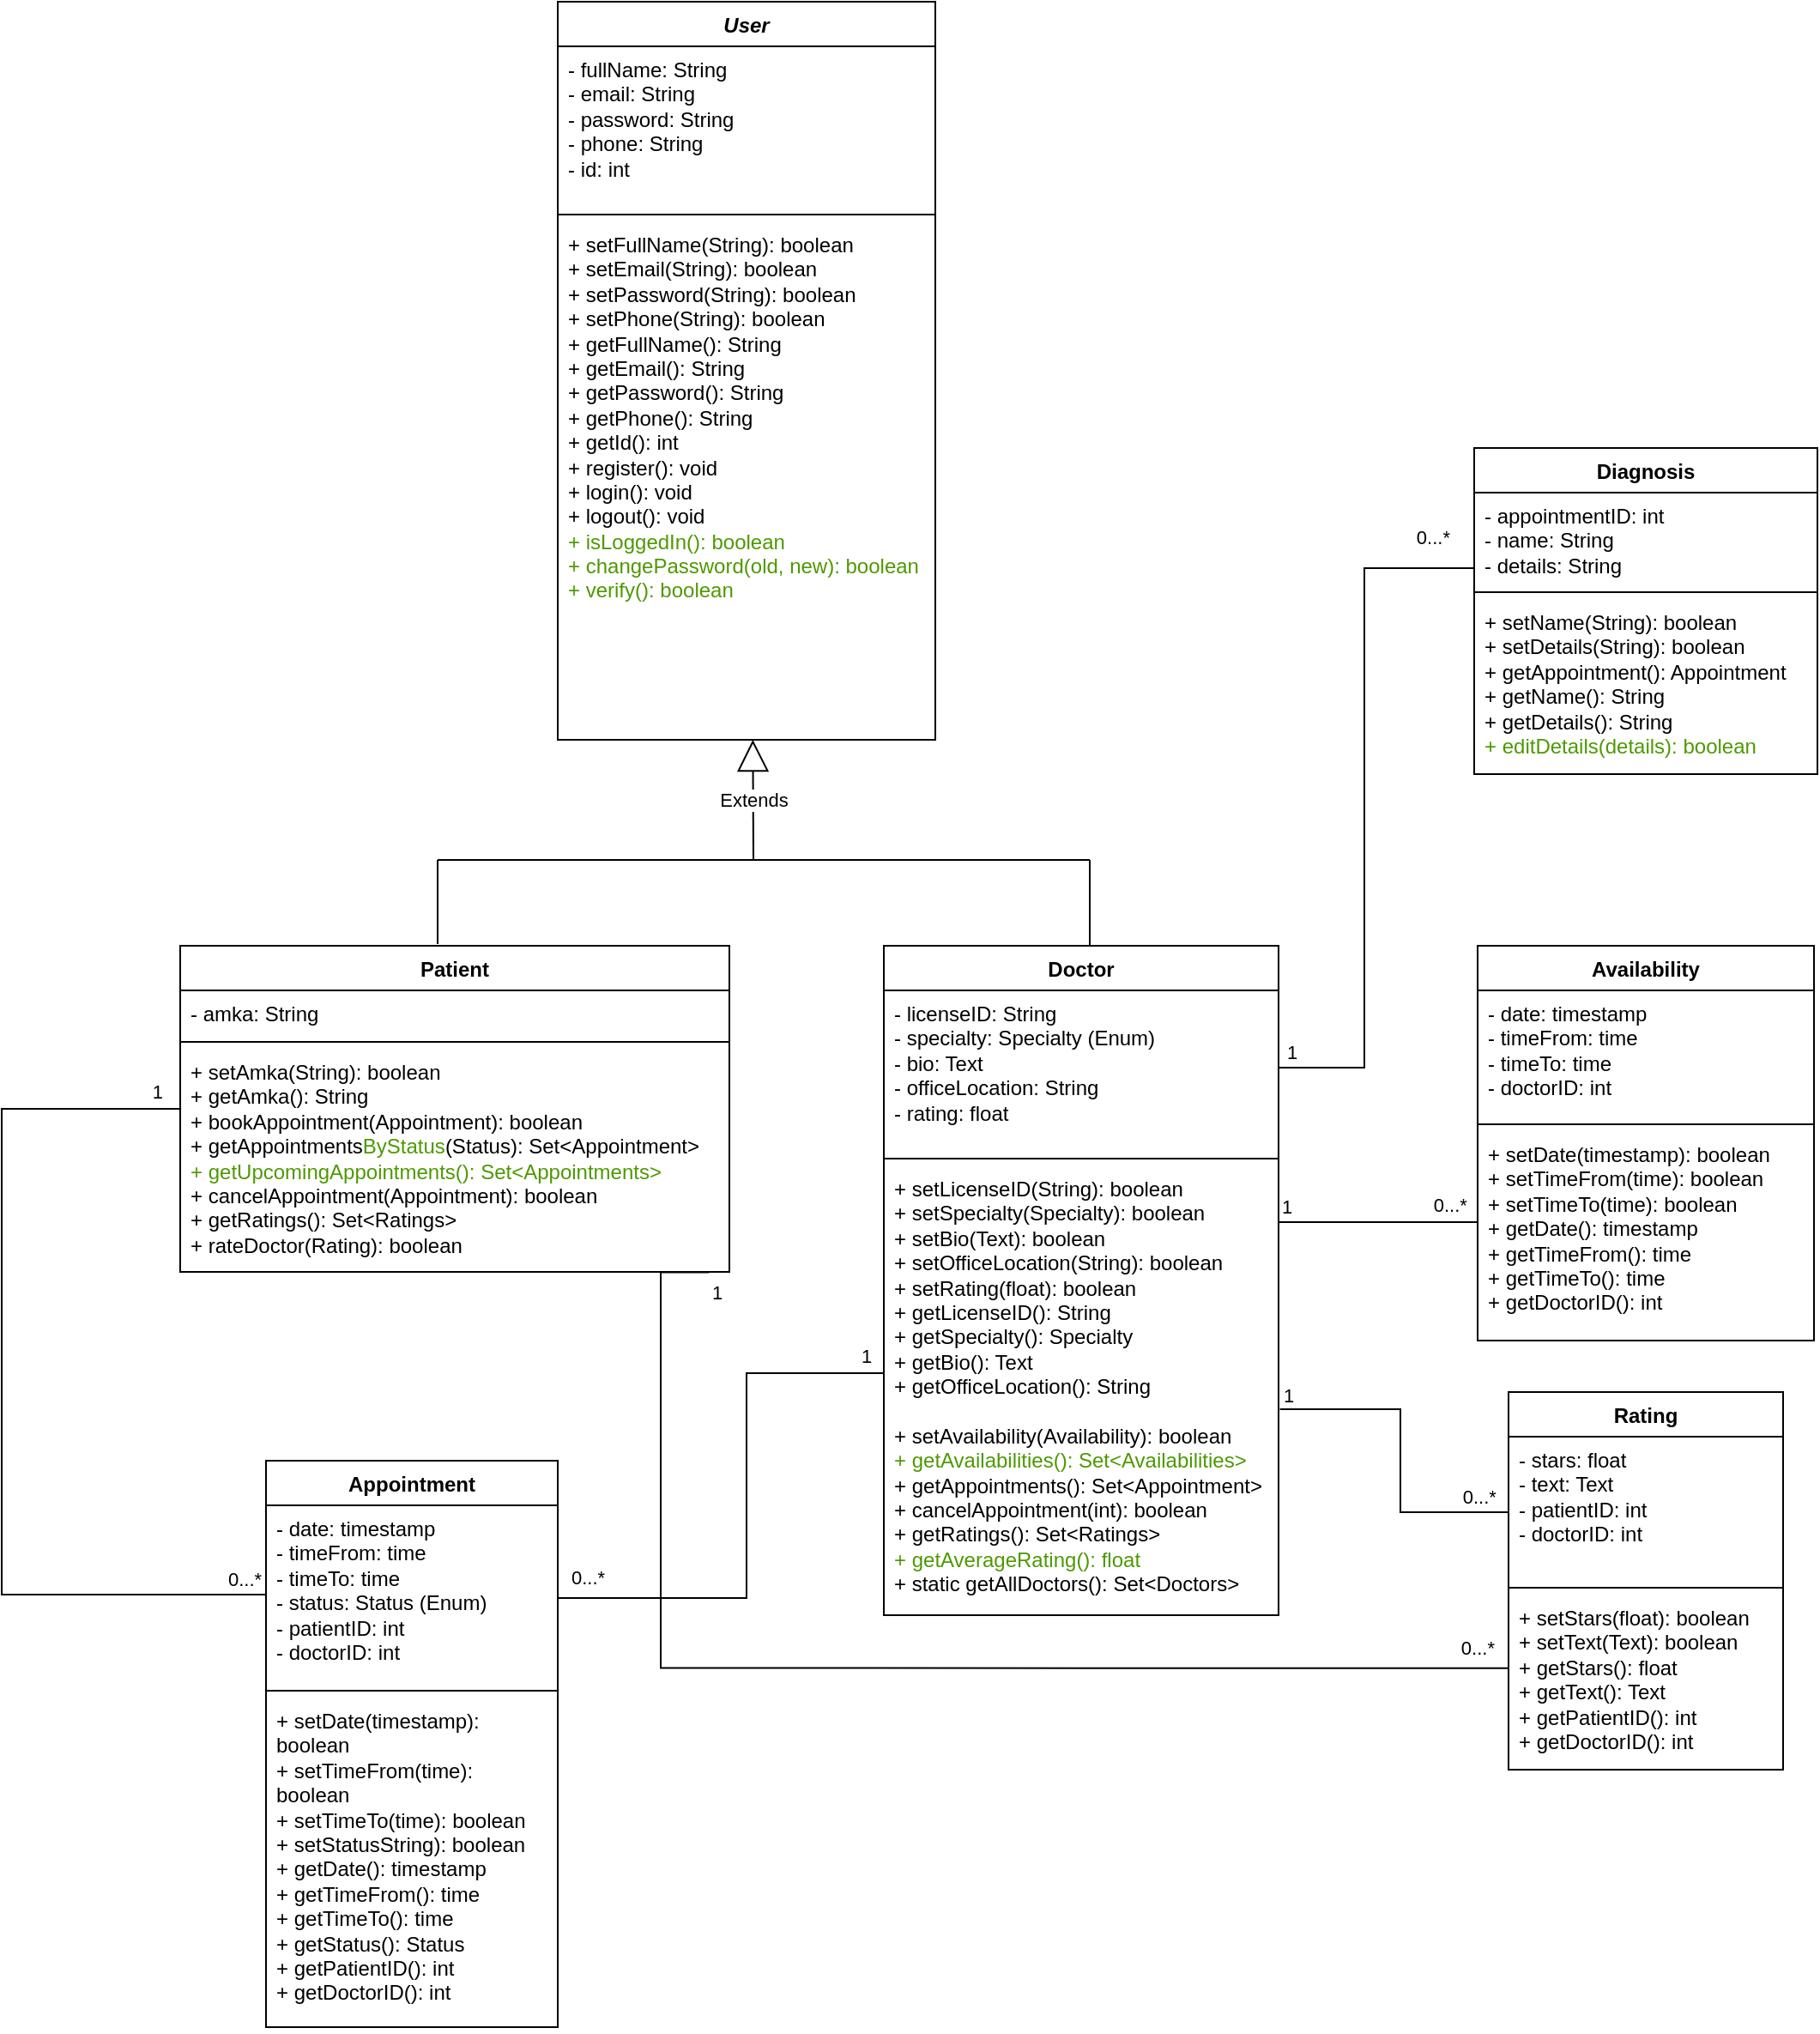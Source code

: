 <mxfile version="27.0.3">
  <diagram name="Σελίδα-1" id="ma7eOHYsg1zkFZsJwAv3">
    <mxGraphModel dx="1981" dy="2783" grid="1" gridSize="10" guides="1" tooltips="1" connect="1" arrows="1" fold="1" page="1" pageScale="1" pageWidth="827" pageHeight="1169" math="0" shadow="0">
      <root>
        <mxCell id="0" />
        <mxCell id="1" parent="0" />
        <mxCell id="nEy-xEynWaODndx7Sjhn-1" value="&lt;i&gt;User&lt;/i&gt;" style="swimlane;fontStyle=1;align=center;verticalAlign=top;childLayout=stackLayout;horizontal=1;startSize=26;horizontalStack=0;resizeParent=1;resizeParentMax=0;resizeLast=0;collapsible=1;marginBottom=0;whiteSpace=wrap;html=1;" parent="1" vertex="1">
          <mxGeometry x="-120" y="-60" width="220" height="430" as="geometry">
            <mxRectangle x="-120" y="40" width="70" height="30" as="alternateBounds" />
          </mxGeometry>
        </mxCell>
        <mxCell id="nEy-xEynWaODndx7Sjhn-2" value="- fullName: String&lt;div&gt;- email: String&lt;/div&gt;&lt;div&gt;- password: String&lt;/div&gt;&lt;div&gt;- phone: String&lt;/div&gt;&lt;div&gt;- id: int&lt;/div&gt;" style="text;strokeColor=none;fillColor=none;align=left;verticalAlign=top;spacingLeft=4;spacingRight=4;overflow=hidden;rotatable=0;points=[[0,0.5],[1,0.5]];portConstraint=eastwest;whiteSpace=wrap;html=1;" parent="nEy-xEynWaODndx7Sjhn-1" vertex="1">
          <mxGeometry y="26" width="220" height="94" as="geometry" />
        </mxCell>
        <mxCell id="nEy-xEynWaODndx7Sjhn-3" value="" style="line;strokeWidth=1;fillColor=none;align=left;verticalAlign=middle;spacingTop=-1;spacingLeft=3;spacingRight=3;rotatable=0;labelPosition=right;points=[];portConstraint=eastwest;strokeColor=inherit;" parent="nEy-xEynWaODndx7Sjhn-1" vertex="1">
          <mxGeometry y="120" width="220" height="8" as="geometry" />
        </mxCell>
        <mxCell id="nEy-xEynWaODndx7Sjhn-4" value="&lt;div&gt;+ setFullName(String): boolean&lt;/div&gt;&lt;div&gt;&lt;div&gt;+ setEmail(String): boolean&lt;/div&gt;&lt;/div&gt;&lt;div&gt;&lt;div&gt;+ setPassword(String): boolean&lt;/div&gt;&lt;/div&gt;&lt;div&gt;&lt;div&gt;+ setPhone(String): boolean&lt;/div&gt;&lt;/div&gt;&lt;div&gt;&lt;div&gt;+ getFullName(): String&lt;/div&gt;&lt;div&gt;+ getEmail(): String&lt;/div&gt;&lt;div&gt;+ getPassword(): String&lt;/div&gt;&lt;div&gt;+ getPhone(): String&lt;/div&gt;&lt;/div&gt;&lt;div&gt;+ getId(): int&lt;/div&gt;+ register(): void&lt;div&gt;+ login(): void&lt;div&gt;+ logout(): void&lt;/div&gt;&lt;div&gt;&lt;font style=&quot;color: rgb(77, 153, 0);&quot;&gt;+ isLoggedIn(): boolean&lt;/font&gt;&lt;/div&gt;&lt;div&gt;&lt;font style=&quot;color: rgb(77, 153, 0);&quot;&gt;+ changePassword(old, new): boolean&lt;/font&gt;&lt;/div&gt;&lt;div&gt;&lt;font color=&quot;#4d9900&quot;&gt;+ verify(): boolean&lt;br&gt;&lt;/font&gt;&lt;div&gt;&lt;br&gt;&lt;/div&gt;&lt;/div&gt;&lt;/div&gt;" style="text;strokeColor=none;fillColor=none;align=left;verticalAlign=top;spacingLeft=4;spacingRight=4;overflow=hidden;rotatable=0;points=[[0,0.5],[1,0.5]];portConstraint=eastwest;whiteSpace=wrap;html=1;" parent="nEy-xEynWaODndx7Sjhn-1" vertex="1">
          <mxGeometry y="128" width="220" height="302" as="geometry" />
        </mxCell>
        <mxCell id="nEy-xEynWaODndx7Sjhn-5" value="Doctor" style="swimlane;fontStyle=1;align=center;verticalAlign=top;childLayout=stackLayout;horizontal=1;startSize=26;horizontalStack=0;resizeParent=1;resizeParentMax=0;resizeLast=0;collapsible=1;marginBottom=0;whiteSpace=wrap;html=1;" parent="1" vertex="1">
          <mxGeometry x="70" y="490" width="230" height="390" as="geometry" />
        </mxCell>
        <mxCell id="nEy-xEynWaODndx7Sjhn-6" value="- licenseID: String&lt;div&gt;- specialty: Specialty (Enum)&lt;/div&gt;&lt;div&gt;- bio: Text&lt;/div&gt;&lt;div&gt;- officeLocation: String&lt;/div&gt;&lt;div&gt;- rating: float&lt;/div&gt;" style="text;strokeColor=none;fillColor=none;align=left;verticalAlign=top;spacingLeft=4;spacingRight=4;overflow=hidden;rotatable=0;points=[[0,0.5],[1,0.5]];portConstraint=eastwest;whiteSpace=wrap;html=1;" parent="nEy-xEynWaODndx7Sjhn-5" vertex="1">
          <mxGeometry y="26" width="230" height="94" as="geometry" />
        </mxCell>
        <mxCell id="nEy-xEynWaODndx7Sjhn-7" value="" style="line;strokeWidth=1;fillColor=none;align=left;verticalAlign=middle;spacingTop=-1;spacingLeft=3;spacingRight=3;rotatable=0;labelPosition=right;points=[];portConstraint=eastwest;strokeColor=inherit;" parent="nEy-xEynWaODndx7Sjhn-5" vertex="1">
          <mxGeometry y="120" width="230" height="8" as="geometry" />
        </mxCell>
        <mxCell id="nEy-xEynWaODndx7Sjhn-8" value="&lt;div&gt;&lt;div&gt;+ setLicenseID(String): boolean&lt;/div&gt;&lt;div&gt;+ setSpecialty(Specialty): boolean&lt;/div&gt;&lt;div&gt;+ setBio(Text):&amp;nbsp;&lt;span style=&quot;background-color: transparent; color: light-dark(rgb(0, 0, 0), rgb(255, 255, 255));&quot;&gt;boolean&lt;/span&gt;&lt;/div&gt;&lt;div&gt;+ setOfficeLocation(String):&amp;nbsp;&lt;span style=&quot;background-color: transparent; color: light-dark(rgb(0, 0, 0), rgb(255, 255, 255));&quot;&gt;boolean&lt;/span&gt;&lt;/div&gt;&lt;div&gt;+ setRating(float):&amp;nbsp;&lt;span style=&quot;background-color: transparent; color: light-dark(rgb(0, 0, 0), rgb(255, 255, 255));&quot;&gt;boolean&lt;/span&gt;&lt;/div&gt;&lt;div&gt;&lt;div&gt;+ getLicenseID(): String&lt;/div&gt;&lt;div&gt;+ getSpecialty(): Specialty&lt;/div&gt;&lt;div&gt;+ getBio(): Text&lt;/div&gt;&lt;div&gt;+ getOfficeLocation(): String&lt;/div&gt;&lt;/div&gt;&lt;/div&gt;&lt;div&gt;&lt;br&gt;&lt;/div&gt;+ setAvailability(Availability): boolean&lt;div&gt;&lt;font style=&quot;color: rgb(77, 153, 0);&quot;&gt;+ getAvailabilities(): Set&amp;lt;Availabilities&amp;gt;&lt;/font&gt;&lt;br&gt;&lt;div&gt;&lt;span style=&quot;background-color: transparent; color: light-dark(rgb(0, 0, 0), rgb(255, 255, 255));&quot;&gt;+ getAppointments(): Set&amp;lt;Appointment&amp;gt;&lt;/span&gt;&lt;div&gt;&lt;div&gt;+ cancelAppointment(int): boolean&lt;/div&gt;&lt;div&gt;+ getRatings(): Set&amp;lt;Ratings&amp;gt;&lt;/div&gt;&lt;/div&gt;&lt;/div&gt;&lt;div&gt;&lt;font style=&quot;color: rgb(77, 153, 0);&quot;&gt;+ getAverageRating(): float&lt;/font&gt;&lt;/div&gt;&lt;div&gt;+ static getAll&lt;span style=&quot;background-color: transparent; color: light-dark(rgb(0, 0, 0), rgb(255, 255, 255));&quot;&gt;Doctors(): Set&amp;lt;Doctors&amp;gt;&lt;/span&gt;&lt;/div&gt;&lt;/div&gt;" style="text;strokeColor=none;fillColor=none;align=left;verticalAlign=top;spacingLeft=4;spacingRight=4;overflow=hidden;rotatable=0;points=[[0,0.5],[1,0.5]];portConstraint=eastwest;whiteSpace=wrap;html=1;" parent="nEy-xEynWaODndx7Sjhn-5" vertex="1">
          <mxGeometry y="128" width="230" height="262" as="geometry" />
        </mxCell>
        <mxCell id="nEy-xEynWaODndx7Sjhn-9" value="Patient" style="swimlane;fontStyle=1;align=center;verticalAlign=top;childLayout=stackLayout;horizontal=1;startSize=26;horizontalStack=0;resizeParent=1;resizeParentMax=0;resizeLast=0;collapsible=1;marginBottom=0;whiteSpace=wrap;html=1;" parent="1" vertex="1">
          <mxGeometry x="-340" y="490" width="320" height="190" as="geometry" />
        </mxCell>
        <mxCell id="nEy-xEynWaODndx7Sjhn-10" value="- amka: String" style="text;strokeColor=none;fillColor=none;align=left;verticalAlign=top;spacingLeft=4;spacingRight=4;overflow=hidden;rotatable=0;points=[[0,0.5],[1,0.5]];portConstraint=eastwest;whiteSpace=wrap;html=1;" parent="nEy-xEynWaODndx7Sjhn-9" vertex="1">
          <mxGeometry y="26" width="320" height="26" as="geometry" />
        </mxCell>
        <mxCell id="nEy-xEynWaODndx7Sjhn-11" value="" style="line;strokeWidth=1;fillColor=none;align=left;verticalAlign=middle;spacingTop=-1;spacingLeft=3;spacingRight=3;rotatable=0;labelPosition=right;points=[];portConstraint=eastwest;strokeColor=inherit;" parent="nEy-xEynWaODndx7Sjhn-9" vertex="1">
          <mxGeometry y="52" width="320" height="8" as="geometry" />
        </mxCell>
        <mxCell id="nEy-xEynWaODndx7Sjhn-12" value="&lt;div&gt;&lt;div&gt;&lt;span style=&quot;background-color: transparent; color: light-dark(rgb(0, 0, 0), rgb(255, 255, 255));&quot;&gt;+ setAmka(String): boolean&lt;/span&gt;&lt;/div&gt;&lt;div&gt;&lt;div&gt;+ getAmka(): String&lt;/div&gt;&lt;/div&gt;&lt;/div&gt;&lt;div&gt;+ bookAppointment(Appointment): boolean&lt;/div&gt;&lt;div&gt;+ getAppointments&lt;font style=&quot;color: rgb(77, 153, 0);&quot;&gt;ByStatus&lt;/font&gt;(Status): Set&amp;lt;Appointment&amp;gt;&lt;/div&gt;&lt;div&gt;&lt;font style=&quot;color: rgb(77, 153, 0);&quot;&gt;+ getUpcomingAppointments(): Set&amp;lt;Appointments&amp;gt;&lt;/font&gt;&lt;/div&gt;&lt;div&gt;&lt;div&gt;+ cancelAppointment(Appointment): boolean&lt;/div&gt;&lt;/div&gt;&lt;div&gt;&lt;span style=&quot;background-color: transparent; color: light-dark(rgb(0, 0, 0), rgb(255, 255, 255));&quot;&gt;+ getRatings(): Set&amp;lt;Ratings&amp;gt;&amp;nbsp;&lt;/span&gt;&lt;/div&gt;&lt;div&gt;+ rateDoctor(Rating): boolean&lt;/div&gt;" style="text;strokeColor=none;fillColor=none;align=left;verticalAlign=top;spacingLeft=4;spacingRight=4;overflow=hidden;rotatable=0;points=[[0,0.5],[1,0.5]];portConstraint=eastwest;whiteSpace=wrap;html=1;" parent="nEy-xEynWaODndx7Sjhn-9" vertex="1">
          <mxGeometry y="60" width="320" height="130" as="geometry" />
        </mxCell>
        <mxCell id="nEy-xEynWaODndx7Sjhn-13" value="Appointment" style="swimlane;fontStyle=1;align=center;verticalAlign=top;childLayout=stackLayout;horizontal=1;startSize=26;horizontalStack=0;resizeParent=1;resizeParentMax=0;resizeLast=0;collapsible=1;marginBottom=0;whiteSpace=wrap;html=1;" parent="1" vertex="1">
          <mxGeometry x="-290" y="790" width="170" height="330" as="geometry" />
        </mxCell>
        <mxCell id="nEy-xEynWaODndx7Sjhn-14" value="- date: timestamp&lt;div&gt;- timeFrom: time&lt;/div&gt;&lt;div&gt;- timeTo: time&lt;/div&gt;&lt;div&gt;- status: Status (Enum)&lt;/div&gt;&lt;div&gt;- patientID: int&lt;/div&gt;&lt;div&gt;- doctorID: int&amp;nbsp;&lt;/div&gt;" style="text;strokeColor=none;fillColor=none;align=left;verticalAlign=top;spacingLeft=4;spacingRight=4;overflow=hidden;rotatable=0;points=[[0,0.5],[1,0.5]];portConstraint=eastwest;whiteSpace=wrap;html=1;" parent="nEy-xEynWaODndx7Sjhn-13" vertex="1">
          <mxGeometry y="26" width="170" height="104" as="geometry" />
        </mxCell>
        <mxCell id="nEy-xEynWaODndx7Sjhn-15" value="" style="line;strokeWidth=1;fillColor=none;align=left;verticalAlign=middle;spacingTop=-1;spacingLeft=3;spacingRight=3;rotatable=0;labelPosition=right;points=[];portConstraint=eastwest;strokeColor=inherit;" parent="nEy-xEynWaODndx7Sjhn-13" vertex="1">
          <mxGeometry y="130" width="170" height="8" as="geometry" />
        </mxCell>
        <mxCell id="nEy-xEynWaODndx7Sjhn-16" value="&lt;div&gt;+ setDate(timestamp): boolean&lt;/div&gt;&lt;div&gt;+ setTimeFrom(time): boolean&lt;/div&gt;&lt;div&gt;+ setTimeTo(time): boolean&lt;/div&gt;&lt;div&gt;+ setStatusString): boolean&lt;/div&gt;&lt;div&gt;&lt;div&gt;+ getDate(): timestamp&lt;/div&gt;&lt;/div&gt;&lt;div&gt;&lt;div&gt;+ getTimeFrom(): time&lt;/div&gt;&lt;/div&gt;&lt;div&gt;&lt;div&gt;+ getTimeTo(): time&lt;/div&gt;&lt;div&gt;+ getStatus(): Status&lt;/div&gt;&lt;div&gt;+ getPatientID(): int&lt;/div&gt;&lt;div&gt;+ getDoctorID(): int&lt;/div&gt;&lt;/div&gt;" style="text;strokeColor=none;fillColor=none;align=left;verticalAlign=top;spacingLeft=4;spacingRight=4;overflow=hidden;rotatable=0;points=[[0,0.5],[1,0.5]];portConstraint=eastwest;whiteSpace=wrap;html=1;" parent="nEy-xEynWaODndx7Sjhn-13" vertex="1">
          <mxGeometry y="138" width="170" height="192" as="geometry" />
        </mxCell>
        <mxCell id="nEy-xEynWaODndx7Sjhn-17" value="Availability" style="swimlane;fontStyle=1;align=center;verticalAlign=top;childLayout=stackLayout;horizontal=1;startSize=26;horizontalStack=0;resizeParent=1;resizeParentMax=0;resizeLast=0;collapsible=1;marginBottom=0;whiteSpace=wrap;html=1;" parent="1" vertex="1">
          <mxGeometry x="416" y="490" width="196" height="230" as="geometry" />
        </mxCell>
        <mxCell id="nEy-xEynWaODndx7Sjhn-18" value="- date: timestamp&lt;div&gt;- timeFrom: time&lt;/div&gt;&lt;div&gt;- timeTo: time&lt;/div&gt;&lt;div&gt;- doctorID: int&lt;/div&gt;" style="text;strokeColor=none;fillColor=none;align=left;verticalAlign=top;spacingLeft=4;spacingRight=4;overflow=hidden;rotatable=0;points=[[0,0.5],[1,0.5]];portConstraint=eastwest;whiteSpace=wrap;html=1;" parent="nEy-xEynWaODndx7Sjhn-17" vertex="1">
          <mxGeometry y="26" width="196" height="74" as="geometry" />
        </mxCell>
        <mxCell id="nEy-xEynWaODndx7Sjhn-19" value="" style="line;strokeWidth=1;fillColor=none;align=left;verticalAlign=middle;spacingTop=-1;spacingLeft=3;spacingRight=3;rotatable=0;labelPosition=right;points=[];portConstraint=eastwest;strokeColor=inherit;" parent="nEy-xEynWaODndx7Sjhn-17" vertex="1">
          <mxGeometry y="100" width="196" height="8" as="geometry" />
        </mxCell>
        <mxCell id="nEy-xEynWaODndx7Sjhn-20" value="&lt;div&gt;+ setDate(timestamp): boolean&lt;/div&gt;&lt;div&gt;+ setTimeFrom(time): boolean&lt;/div&gt;&lt;div&gt;+ setTimeTo(time): boolean&lt;/div&gt;&lt;div&gt;+ getDate(): timestamp&lt;/div&gt;&lt;div&gt;+ getTimeFrom(): time&lt;/div&gt;&lt;div&gt;&lt;div&gt;+ getTimeTo(): time&lt;/div&gt;&lt;div&gt;+ getDoctorID(): int&lt;/div&gt;&lt;/div&gt;" style="text;strokeColor=none;fillColor=none;align=left;verticalAlign=top;spacingLeft=4;spacingRight=4;overflow=hidden;rotatable=0;points=[[0,0.5],[1,0.5]];portConstraint=eastwest;whiteSpace=wrap;html=1;" parent="nEy-xEynWaODndx7Sjhn-17" vertex="1">
          <mxGeometry y="108" width="196" height="122" as="geometry" />
        </mxCell>
        <mxCell id="nEy-xEynWaODndx7Sjhn-21" value="Rating" style="swimlane;fontStyle=1;align=center;verticalAlign=top;childLayout=stackLayout;horizontal=1;startSize=26;horizontalStack=0;resizeParent=1;resizeParentMax=0;resizeLast=0;collapsible=1;marginBottom=0;whiteSpace=wrap;html=1;" parent="1" vertex="1">
          <mxGeometry x="434" y="750" width="160" height="220" as="geometry" />
        </mxCell>
        <mxCell id="nEy-xEynWaODndx7Sjhn-22" value="- stars: float&lt;div&gt;- text: Text&lt;/div&gt;&lt;div&gt;- patientID: int&lt;/div&gt;&lt;div&gt;- doctorID: int&lt;/div&gt;" style="text;strokeColor=none;fillColor=none;align=left;verticalAlign=top;spacingLeft=4;spacingRight=4;overflow=hidden;rotatable=0;points=[[0,0.5],[1,0.5]];portConstraint=eastwest;whiteSpace=wrap;html=1;" parent="nEy-xEynWaODndx7Sjhn-21" vertex="1">
          <mxGeometry y="26" width="160" height="84" as="geometry" />
        </mxCell>
        <mxCell id="nEy-xEynWaODndx7Sjhn-23" value="" style="line;strokeWidth=1;fillColor=none;align=left;verticalAlign=middle;spacingTop=-1;spacingLeft=3;spacingRight=3;rotatable=0;labelPosition=right;points=[];portConstraint=eastwest;strokeColor=inherit;" parent="nEy-xEynWaODndx7Sjhn-21" vertex="1">
          <mxGeometry y="110" width="160" height="8" as="geometry" />
        </mxCell>
        <mxCell id="nEy-xEynWaODndx7Sjhn-24" value="&lt;div&gt;&lt;span style=&quot;background-color: transparent; color: light-dark(rgb(0, 0, 0), rgb(255, 255, 255));&quot;&gt;+ setStars(float): boolean&lt;/span&gt;&lt;/div&gt;&lt;div&gt;+ setText(Text): boolean&lt;/div&gt;&lt;div&gt;&lt;div&gt;+ getStars(): float&lt;/div&gt;&lt;div&gt;&lt;/div&gt;&lt;/div&gt;&lt;div&gt;&lt;div&gt;+ getText(): Text&lt;/div&gt;&lt;div&gt;+ getPatientID(): int&lt;/div&gt;&lt;div&gt;+ getDoctorID(): int&lt;/div&gt;&lt;/div&gt;" style="text;strokeColor=none;fillColor=none;align=left;verticalAlign=top;spacingLeft=4;spacingRight=4;overflow=hidden;rotatable=0;points=[[0,0.5],[1,0.5]];portConstraint=eastwest;whiteSpace=wrap;html=1;" parent="nEy-xEynWaODndx7Sjhn-21" vertex="1">
          <mxGeometry y="118" width="160" height="102" as="geometry" />
        </mxCell>
        <mxCell id="nEy-xEynWaODndx7Sjhn-25" value="Diagnosis" style="swimlane;fontStyle=1;align=center;verticalAlign=top;childLayout=stackLayout;horizontal=1;startSize=26;horizontalStack=0;resizeParent=1;resizeParentMax=0;resizeLast=0;collapsible=1;marginBottom=0;whiteSpace=wrap;html=1;" parent="1" vertex="1">
          <mxGeometry x="414" y="200" width="200" height="190" as="geometry" />
        </mxCell>
        <mxCell id="nEy-xEynWaODndx7Sjhn-26" value="- appointmentID: int&lt;div&gt;- name: String&lt;/div&gt;&lt;div&gt;- details: String&lt;/div&gt;" style="text;strokeColor=none;fillColor=none;align=left;verticalAlign=top;spacingLeft=4;spacingRight=4;overflow=hidden;rotatable=0;points=[[0,0.5],[1,0.5]];portConstraint=eastwest;whiteSpace=wrap;html=1;" parent="nEy-xEynWaODndx7Sjhn-25" vertex="1">
          <mxGeometry y="26" width="200" height="54" as="geometry" />
        </mxCell>
        <mxCell id="nEy-xEynWaODndx7Sjhn-27" value="" style="line;strokeWidth=1;fillColor=none;align=left;verticalAlign=middle;spacingTop=-1;spacingLeft=3;spacingRight=3;rotatable=0;labelPosition=right;points=[];portConstraint=eastwest;strokeColor=inherit;" parent="nEy-xEynWaODndx7Sjhn-25" vertex="1">
          <mxGeometry y="80" width="200" height="8" as="geometry" />
        </mxCell>
        <mxCell id="nEy-xEynWaODndx7Sjhn-28" value="&lt;div&gt;&lt;span style=&quot;background-color: transparent; color: light-dark(rgb(0, 0, 0), rgb(255, 255, 255));&quot;&gt;+ setName(String): boolean&lt;/span&gt;&lt;/div&gt;&lt;div&gt;+ setDetails(String): boolean&lt;/div&gt;&lt;div&gt;&lt;div&gt;+ getAppointment(): Appointment&lt;/div&gt;&lt;div&gt;+ getName(): String&lt;/div&gt;&lt;div&gt;+ getDetails(): String&lt;/div&gt;&lt;/div&gt;&lt;div&gt;&lt;font style=&quot;color: rgb(77, 153, 0);&quot;&gt;+ editDetails(details): boolean&lt;/font&gt;&lt;/div&gt;" style="text;strokeColor=none;fillColor=none;align=left;verticalAlign=top;spacingLeft=4;spacingRight=4;overflow=hidden;rotatable=0;points=[[0,0.5],[1,0.5]];portConstraint=eastwest;whiteSpace=wrap;html=1;" parent="nEy-xEynWaODndx7Sjhn-25" vertex="1">
          <mxGeometry y="88" width="200" height="102" as="geometry" />
        </mxCell>
        <mxCell id="X38XL1E0ZOS0bh-JIAz3-3" value="Extends" style="endArrow=block;endSize=16;endFill=0;html=1;rounded=0;entryX=0.156;entryY=0.984;entryDx=0;entryDy=0;entryPerimeter=0;" parent="1" edge="1">
          <mxGeometry width="160" relative="1" as="geometry">
            <mxPoint x="-6" y="440" as="sourcePoint" />
            <mxPoint x="-6.32" y="369.998" as="targetPoint" />
          </mxGeometry>
        </mxCell>
        <mxCell id="X38XL1E0ZOS0bh-JIAz3-4" value="" style="endArrow=none;html=1;rounded=0;" parent="1" edge="1">
          <mxGeometry width="50" height="50" relative="1" as="geometry">
            <mxPoint x="-190" y="440" as="sourcePoint" />
            <mxPoint x="190" y="440" as="targetPoint" />
          </mxGeometry>
        </mxCell>
        <mxCell id="X38XL1E0ZOS0bh-JIAz3-5" value="" style="endArrow=none;html=1;rounded=0;" parent="1" edge="1">
          <mxGeometry width="50" height="50" relative="1" as="geometry">
            <mxPoint x="-190" y="489" as="sourcePoint" />
            <mxPoint x="-190" y="440" as="targetPoint" />
          </mxGeometry>
        </mxCell>
        <mxCell id="X38XL1E0ZOS0bh-JIAz3-6" value="" style="endArrow=none;html=1;rounded=0;exitX=0.5;exitY=0;exitDx=0;exitDy=0;" parent="1" edge="1">
          <mxGeometry width="50" height="50" relative="1" as="geometry">
            <mxPoint x="190" y="490" as="sourcePoint" />
            <mxPoint x="190" y="440" as="targetPoint" />
          </mxGeometry>
        </mxCell>
        <mxCell id="X38XL1E0ZOS0bh-JIAz3-14" value="" style="endArrow=none;html=1;edgeStyle=orthogonalEdgeStyle;rounded=0;entryX=0;entryY=0.5;entryDx=0;entryDy=0;exitX=1;exitY=0.5;exitDx=0;exitDy=0;" parent="1" target="nEy-xEynWaODndx7Sjhn-8" edge="1" source="nEy-xEynWaODndx7Sjhn-14">
          <mxGeometry relative="1" as="geometry">
            <mxPoint x="-96" y="870" as="sourcePoint" />
            <mxPoint x="10" y="660" as="targetPoint" />
            <Array as="points">
              <mxPoint x="-120" y="870" />
              <mxPoint x="-10" y="870" />
              <mxPoint x="-10" y="739" />
              <mxPoint x="70" y="739" />
            </Array>
          </mxGeometry>
        </mxCell>
        <mxCell id="X38XL1E0ZOS0bh-JIAz3-15" value="0...*" style="edgeLabel;resizable=0;html=1;align=left;verticalAlign=bottom;" parent="X38XL1E0ZOS0bh-JIAz3-14" connectable="0" vertex="1">
          <mxGeometry x="-1" relative="1" as="geometry">
            <mxPoint x="6" y="-2" as="offset" />
          </mxGeometry>
        </mxCell>
        <mxCell id="X38XL1E0ZOS0bh-JIAz3-17" value="1" style="edgeLabel;resizable=0;html=1;align=left;verticalAlign=bottom;" parent="1" connectable="0" vertex="1">
          <mxGeometry x="40" y="690" as="geometry">
            <mxPoint x="15" y="47" as="offset" />
          </mxGeometry>
        </mxCell>
        <mxCell id="X38XL1E0ZOS0bh-JIAz3-18" value="" style="endArrow=none;html=1;edgeStyle=orthogonalEdgeStyle;rounded=0;exitX=0.005;exitY=0.541;exitDx=0;exitDy=0;exitPerimeter=0;" parent="1" edge="1">
          <mxGeometry relative="1" as="geometry">
            <mxPoint x="-290.05" y="869.724" as="sourcePoint" />
            <mxPoint x="-340" y="585" as="targetPoint" />
            <Array as="points">
              <mxPoint x="-290" y="868" />
              <mxPoint x="-444" y="868" />
              <mxPoint x="-444" y="585" />
            </Array>
          </mxGeometry>
        </mxCell>
        <mxCell id="X38XL1E0ZOS0bh-JIAz3-19" value="0...*" style="edgeLabel;resizable=0;html=1;align=left;verticalAlign=bottom;" parent="X38XL1E0ZOS0bh-JIAz3-18" connectable="0" vertex="1">
          <mxGeometry x="-1" relative="1" as="geometry">
            <mxPoint x="-24" y="-2" as="offset" />
          </mxGeometry>
        </mxCell>
        <mxCell id="X38XL1E0ZOS0bh-JIAz3-20" value="1" style="edgeLabel;resizable=0;html=1;align=right;verticalAlign=bottom;" parent="X38XL1E0ZOS0bh-JIAz3-18" connectable="0" vertex="1">
          <mxGeometry x="1" relative="1" as="geometry">
            <mxPoint x="-9" y="-2" as="offset" />
          </mxGeometry>
        </mxCell>
        <mxCell id="X38XL1E0ZOS0bh-JIAz3-25" value="" style="endArrow=none;html=1;edgeStyle=orthogonalEdgeStyle;rounded=0;" parent="1" target="nEy-xEynWaODndx7Sjhn-26" edge="1">
          <mxGeometry relative="1" as="geometry">
            <mxPoint x="300" y="560" as="sourcePoint" />
            <mxPoint x="360" y="270" as="targetPoint" />
            <Array as="points">
              <mxPoint x="300" y="561" />
              <mxPoint x="350" y="561" />
              <mxPoint x="350" y="270" />
            </Array>
          </mxGeometry>
        </mxCell>
        <mxCell id="X38XL1E0ZOS0bh-JIAz3-26" value="&amp;nbsp;1" style="edgeLabel;resizable=0;html=1;align=left;verticalAlign=bottom;" parent="X38XL1E0ZOS0bh-JIAz3-25" connectable="0" vertex="1">
          <mxGeometry x="-1" relative="1" as="geometry" />
        </mxCell>
        <mxCell id="X38XL1E0ZOS0bh-JIAz3-27" value="0...*" style="edgeLabel;resizable=0;html=1;align=right;verticalAlign=bottom;" parent="X38XL1E0ZOS0bh-JIAz3-25" connectable="0" vertex="1">
          <mxGeometry x="1" relative="1" as="geometry">
            <mxPoint x="-14" y="-10" as="offset" />
          </mxGeometry>
        </mxCell>
        <mxCell id="X38XL1E0ZOS0bh-JIAz3-28" value="" style="endArrow=none;html=1;edgeStyle=orthogonalEdgeStyle;rounded=0;entryX=0;entryY=0.67;entryDx=0;entryDy=0;entryPerimeter=0;" parent="1" target="nEy-xEynWaODndx7Sjhn-20" edge="1">
          <mxGeometry relative="1" as="geometry">
            <mxPoint x="300" y="650" as="sourcePoint" />
            <mxPoint x="410" y="650" as="targetPoint" />
            <Array as="points">
              <mxPoint x="357" y="651" />
              <mxPoint x="414" y="651" />
            </Array>
          </mxGeometry>
        </mxCell>
        <mxCell id="X38XL1E0ZOS0bh-JIAz3-29" value="1" style="edgeLabel;resizable=0;html=1;align=left;verticalAlign=bottom;" parent="X38XL1E0ZOS0bh-JIAz3-28" connectable="0" vertex="1">
          <mxGeometry x="-1" relative="1" as="geometry" />
        </mxCell>
        <mxCell id="X38XL1E0ZOS0bh-JIAz3-30" value="0...*&amp;nbsp;" style="edgeLabel;resizable=0;html=1;align=right;verticalAlign=bottom;" parent="X38XL1E0ZOS0bh-JIAz3-28" connectable="0" vertex="1">
          <mxGeometry x="1" relative="1" as="geometry">
            <mxPoint x="-3" y="-30" as="offset" />
          </mxGeometry>
        </mxCell>
        <mxCell id="X38XL1E0ZOS0bh-JIAz3-31" value="" style="endArrow=none;html=1;edgeStyle=orthogonalEdgeStyle;rounded=0;entryX=-0.005;entryY=0.484;entryDx=0;entryDy=0;entryPerimeter=0;strokeColor=default;" parent="1" edge="1">
          <mxGeometry relative="1" as="geometry">
            <mxPoint x="300.8" y="760" as="sourcePoint" />
            <mxPoint x="434.0" y="816.656" as="targetPoint" />
            <Array as="points">
              <mxPoint x="371" y="760" />
              <mxPoint x="371" y="820" />
              <mxPoint x="434" y="820" />
            </Array>
          </mxGeometry>
        </mxCell>
        <mxCell id="X38XL1E0ZOS0bh-JIAz3-32" value="1" style="edgeLabel;resizable=0;html=1;align=left;verticalAlign=bottom;" parent="X38XL1E0ZOS0bh-JIAz3-31" connectable="0" vertex="1">
          <mxGeometry x="-1" relative="1" as="geometry" />
        </mxCell>
        <mxCell id="X38XL1E0ZOS0bh-JIAz3-33" value="0...*&amp;nbsp;" style="edgeLabel;resizable=0;html=1;align=right;verticalAlign=bottom;" parent="X38XL1E0ZOS0bh-JIAz3-31" connectable="0" vertex="1">
          <mxGeometry x="1" relative="1" as="geometry">
            <mxPoint x="-4" y="3" as="offset" />
          </mxGeometry>
        </mxCell>
        <mxCell id="X38XL1E0ZOS0bh-JIAz3-35" value="" style="endArrow=open;endFill=1;endSize=12;html=1;rounded=0;" parent="1" edge="1">
          <mxGeometry width="160" relative="1" as="geometry">
            <mxPoint x="430" y="820" as="sourcePoint" />
            <mxPoint x="430" y="820" as="targetPoint" />
          </mxGeometry>
        </mxCell>
        <mxCell id="2" value="" style="endArrow=none;html=1;edgeStyle=orthogonalEdgeStyle;exitX=0.963;exitY=1.002;exitDx=0;exitDy=0;exitPerimeter=0;entryX=0.003;entryY=0.42;entryDx=0;entryDy=0;entryPerimeter=0;rounded=0;curved=0;" parent="1" source="nEy-xEynWaODndx7Sjhn-12" target="nEy-xEynWaODndx7Sjhn-24" edge="1">
          <mxGeometry relative="1" as="geometry">
            <mxPoint x="-60" y="690" as="sourcePoint" />
            <mxPoint x="430" y="910" as="targetPoint" />
            <Array as="points">
              <mxPoint x="-60" y="682" />
              <mxPoint x="-60" y="682" />
              <mxPoint x="-60" y="911" />
            </Array>
          </mxGeometry>
        </mxCell>
        <mxCell id="3" value="1" style="edgeLabel;resizable=0;html=1;align=left;verticalAlign=bottom;" parent="2" connectable="0" vertex="1">
          <mxGeometry x="-1" relative="1" as="geometry">
            <mxPoint y="20" as="offset" />
          </mxGeometry>
        </mxCell>
        <mxCell id="4" value="&lt;span style=&quot;color: rgb(0, 0, 0); text-align: left;&quot;&gt;0...*&lt;/span&gt;" style="edgeLabel;resizable=0;html=1;align=right;verticalAlign=bottom;" parent="2" connectable="0" vertex="1">
          <mxGeometry x="1" relative="1" as="geometry">
            <mxPoint x="-8" y="-3" as="offset" />
          </mxGeometry>
        </mxCell>
      </root>
    </mxGraphModel>
  </diagram>
</mxfile>
